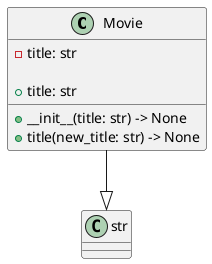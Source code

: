 @startuml Movie

class Movie {
    - title: str

    + __init__(title: str) -> None
    + title: str
    + title(new_title: str) -> None
}

Movie --|> str

@enduml
